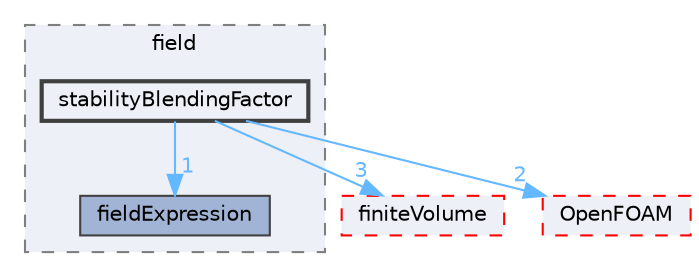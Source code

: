 digraph "src/functionObjects/field/stabilityBlendingFactor"
{
 // LATEX_PDF_SIZE
  bgcolor="transparent";
  edge [fontname=Helvetica,fontsize=10,labelfontname=Helvetica,labelfontsize=10];
  node [fontname=Helvetica,fontsize=10,shape=box,height=0.2,width=0.4];
  compound=true
  subgraph clusterdir_bae024cac12ddc6733a616261920a91f {
    graph [ bgcolor="#edf0f7", pencolor="grey50", label="field", fontname=Helvetica,fontsize=10 style="filled,dashed", URL="dir_bae024cac12ddc6733a616261920a91f.html",tooltip=""]
  dir_99d46d8c6d72cd5f0a835500a9aad641 [label="fieldExpression", fillcolor="#a2b4d6", color="grey25", style="filled", URL="dir_99d46d8c6d72cd5f0a835500a9aad641.html",tooltip=""];
  dir_1fe17e8e048868d90fa5d4a7d5622dd9 [label="stabilityBlendingFactor", fillcolor="#edf0f7", color="grey25", style="filled,bold", URL="dir_1fe17e8e048868d90fa5d4a7d5622dd9.html",tooltip=""];
  }
  dir_9bd15774b555cf7259a6fa18f99fe99b [label="finiteVolume", fillcolor="#edf0f7", color="red", style="filled,dashed", URL="dir_9bd15774b555cf7259a6fa18f99fe99b.html",tooltip=""];
  dir_c5473ff19b20e6ec4dfe5c310b3778a8 [label="OpenFOAM", fillcolor="#edf0f7", color="red", style="filled,dashed", URL="dir_c5473ff19b20e6ec4dfe5c310b3778a8.html",tooltip=""];
  dir_1fe17e8e048868d90fa5d4a7d5622dd9->dir_99d46d8c6d72cd5f0a835500a9aad641 [headlabel="1", labeldistance=1.5 headhref="dir_003743_001324.html" href="dir_003743_001324.html" color="steelblue1" fontcolor="steelblue1"];
  dir_1fe17e8e048868d90fa5d4a7d5622dd9->dir_9bd15774b555cf7259a6fa18f99fe99b [headlabel="3", labeldistance=1.5 headhref="dir_003743_001387.html" href="dir_003743_001387.html" color="steelblue1" fontcolor="steelblue1"];
  dir_1fe17e8e048868d90fa5d4a7d5622dd9->dir_c5473ff19b20e6ec4dfe5c310b3778a8 [headlabel="2", labeldistance=1.5 headhref="dir_003743_002695.html" href="dir_003743_002695.html" color="steelblue1" fontcolor="steelblue1"];
}
